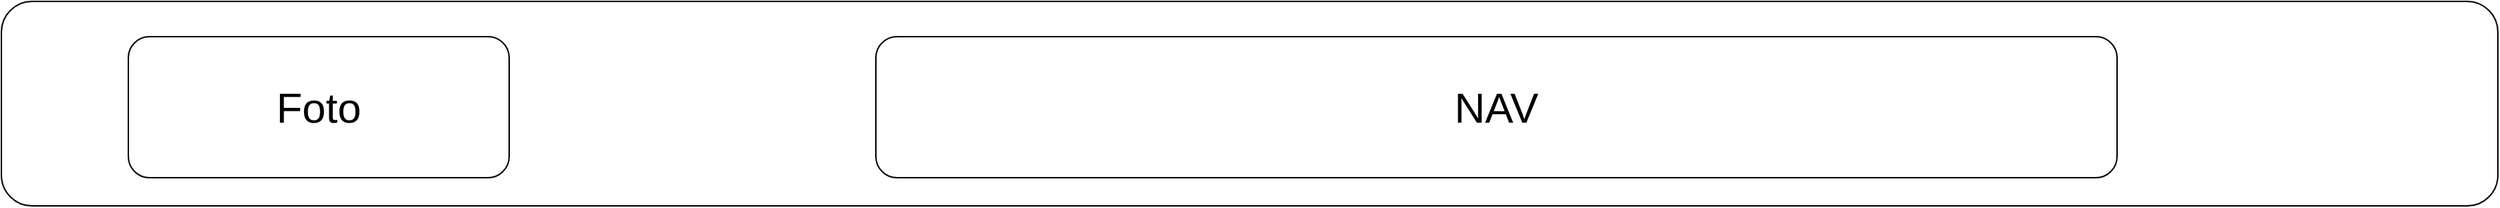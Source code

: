 <mxfile version="20.6.2" type="device"><diagram id="MNvWF7yQMTr5VpQHcmfg" name="Page-1"><mxGraphModel dx="2355" dy="2855" grid="1" gridSize="10" guides="1" tooltips="1" connect="1" arrows="1" fold="1" page="1" pageScale="1" pageWidth="1920" pageHeight="1200" math="0" shadow="0"><root><mxCell id="0"/><mxCell id="1" parent="0"/><mxCell id="KhcwMa2lR_l7IVII19Aj-5" value="" style="rounded=1;whiteSpace=wrap;html=1;" parent="1" vertex="1"><mxGeometry x="110" y="-1165" width="1770" height="145" as="geometry"/></mxCell><mxCell id="KhcwMa2lR_l7IVII19Aj-2" value="&lt;font style=&quot;font-size: 30px;&quot;&gt;NAV&lt;/font&gt;" style="rounded=1;whiteSpace=wrap;html=1;" parent="1" vertex="1"><mxGeometry x="730" y="-1140" width="880" height="100" as="geometry"/></mxCell><mxCell id="KhcwMa2lR_l7IVII19Aj-4" value="&lt;font style=&quot;font-size: 30px;&quot;&gt;Foto&lt;/font&gt;" style="rounded=1;whiteSpace=wrap;html=1;" parent="1" vertex="1"><mxGeometry x="200" y="-1140" width="270" height="100" as="geometry"/></mxCell></root></mxGraphModel></diagram></mxfile>